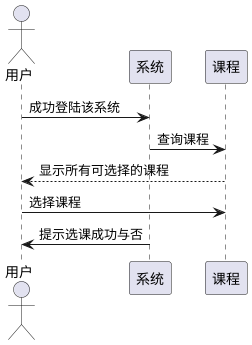 @startuml
actor 用户
用户->系统:成功登陆该系统
系统->课程:查询课程
课程 -->用户:显示所有可选择的课程
用户->课程:选择课程
系统->用户:提示选课成功与否
@enduml